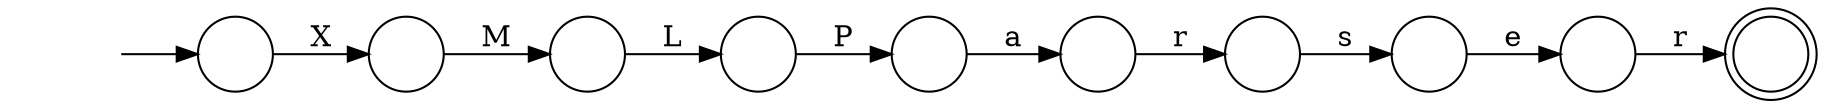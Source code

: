 digraph Automaton {
  rankdir = LR;
  0 [shape=circle,label=""];
  0 -> 7 [label="P"]
  1 [shape=circle,label=""];
  initial [shape=plaintext,label=""];
  initial -> 1
  1 -> 9 [label="X"]
  2 [shape=circle,label=""];
  2 -> 3 [label="r"]
  3 [shape=doublecircle,label=""];
  4 [shape=circle,label=""];
  4 -> 2 [label="e"]
  5 [shape=circle,label=""];
  5 -> 4 [label="s"]
  6 [shape=circle,label=""];
  6 -> 0 [label="L"]
  7 [shape=circle,label=""];
  7 -> 8 [label="a"]
  8 [shape=circle,label=""];
  8 -> 5 [label="r"]
  9 [shape=circle,label=""];
  9 -> 6 [label="M"]
}
